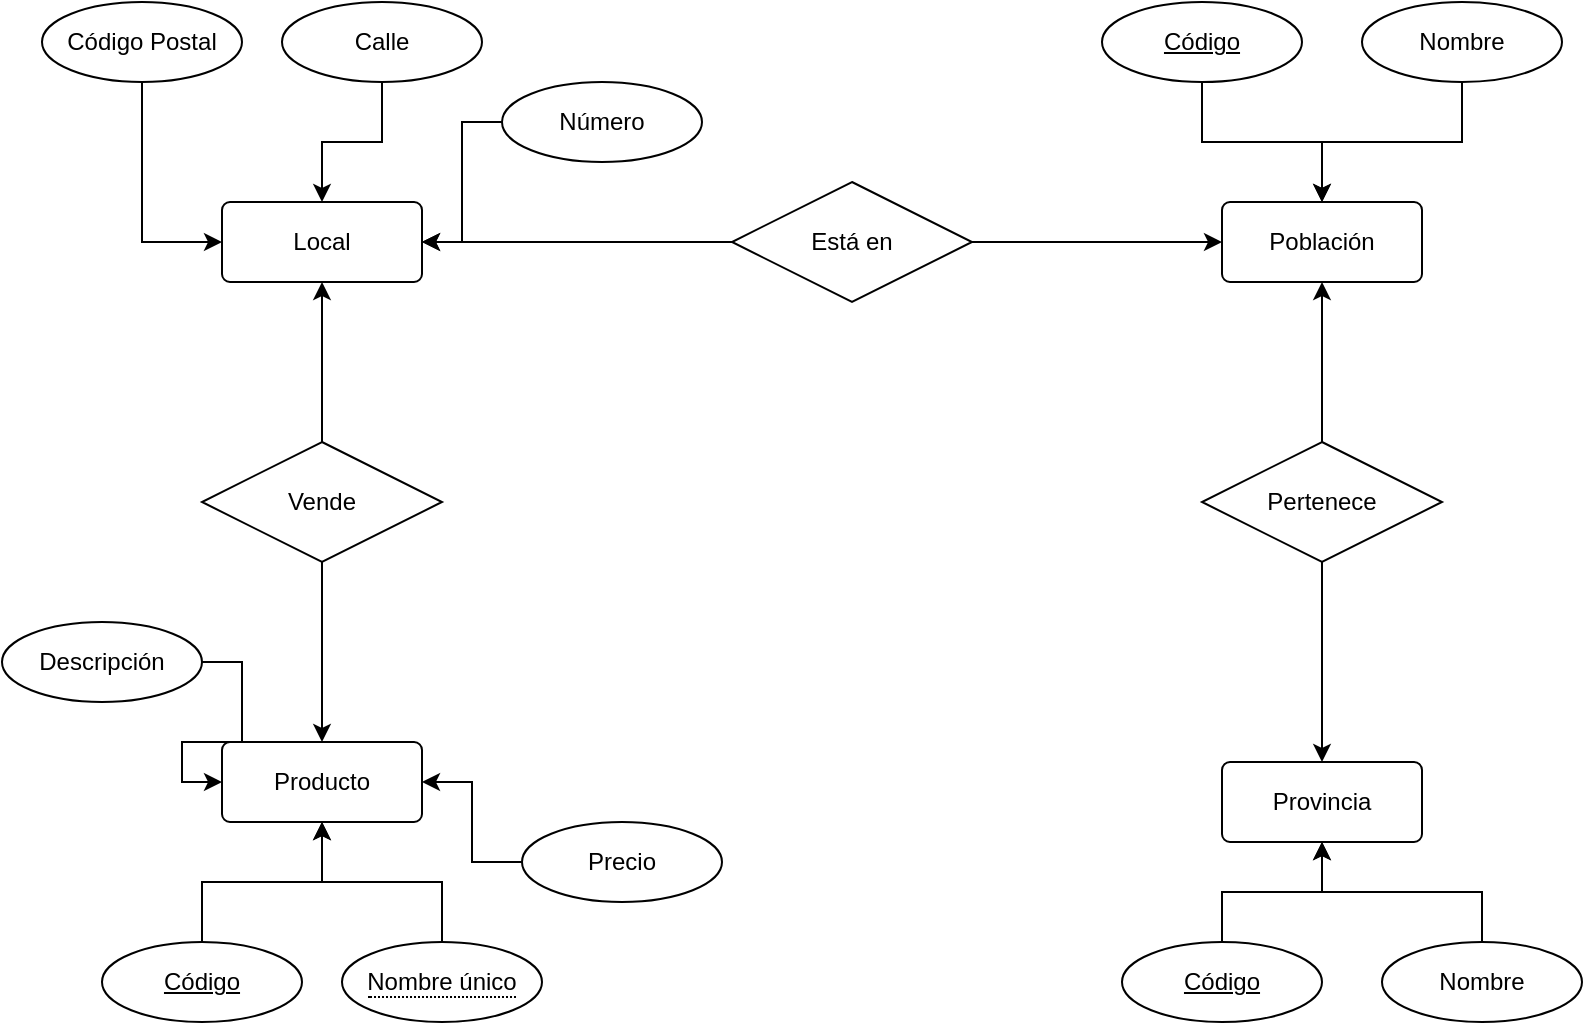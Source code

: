 <mxfile version="21.0.6" type="github">
  <diagram id="R2lEEEUBdFMjLlhIrx00" name="Page-1">
    <mxGraphModel dx="1009" dy="573" grid="1" gridSize="10" guides="1" tooltips="1" connect="1" arrows="1" fold="1" page="1" pageScale="1" pageWidth="850" pageHeight="1100" math="0" shadow="0" extFonts="Permanent Marker^https://fonts.googleapis.com/css?family=Permanent+Marker">
      <root>
        <mxCell id="0" />
        <mxCell id="1" parent="0" />
        <mxCell id="BFUpjknhKFyAoYs9LPXP-1" value="Local" style="rounded=1;arcSize=10;whiteSpace=wrap;html=1;align=center;" vertex="1" parent="1">
          <mxGeometry x="110" y="110" width="100" height="40" as="geometry" />
        </mxCell>
        <mxCell id="BFUpjknhKFyAoYs9LPXP-4" value="" style="edgeStyle=orthogonalEdgeStyle;rounded=0;orthogonalLoop=1;jettySize=auto;html=1;" edge="1" parent="1" source="BFUpjknhKFyAoYs9LPXP-3" target="BFUpjknhKFyAoYs9LPXP-1">
          <mxGeometry relative="1" as="geometry" />
        </mxCell>
        <mxCell id="BFUpjknhKFyAoYs9LPXP-25" style="edgeStyle=orthogonalEdgeStyle;rounded=0;orthogonalLoop=1;jettySize=auto;html=1;" edge="1" parent="1" source="BFUpjknhKFyAoYs9LPXP-3" target="BFUpjknhKFyAoYs9LPXP-24">
          <mxGeometry relative="1" as="geometry" />
        </mxCell>
        <mxCell id="BFUpjknhKFyAoYs9LPXP-3" value="Está en" style="shape=rhombus;perimeter=rhombusPerimeter;whiteSpace=wrap;html=1;align=center;" vertex="1" parent="1">
          <mxGeometry x="365" y="100" width="120" height="60" as="geometry" />
        </mxCell>
        <mxCell id="BFUpjknhKFyAoYs9LPXP-7" style="edgeStyle=orthogonalEdgeStyle;rounded=0;orthogonalLoop=1;jettySize=auto;html=1;entryX=0;entryY=0.5;entryDx=0;entryDy=0;" edge="1" parent="1" source="BFUpjknhKFyAoYs9LPXP-6" target="BFUpjknhKFyAoYs9LPXP-1">
          <mxGeometry relative="1" as="geometry" />
        </mxCell>
        <mxCell id="BFUpjknhKFyAoYs9LPXP-6" value="Código Postal" style="ellipse;whiteSpace=wrap;html=1;align=center;" vertex="1" parent="1">
          <mxGeometry x="20" y="10" width="100" height="40" as="geometry" />
        </mxCell>
        <mxCell id="BFUpjknhKFyAoYs9LPXP-9" value="" style="edgeStyle=orthogonalEdgeStyle;rounded=0;orthogonalLoop=1;jettySize=auto;html=1;" edge="1" parent="1" source="BFUpjknhKFyAoYs9LPXP-8" target="BFUpjknhKFyAoYs9LPXP-1">
          <mxGeometry relative="1" as="geometry" />
        </mxCell>
        <mxCell id="BFUpjknhKFyAoYs9LPXP-8" value="Calle" style="ellipse;whiteSpace=wrap;html=1;align=center;" vertex="1" parent="1">
          <mxGeometry x="140" y="10" width="100" height="40" as="geometry" />
        </mxCell>
        <mxCell id="BFUpjknhKFyAoYs9LPXP-12" style="edgeStyle=orthogonalEdgeStyle;rounded=0;orthogonalLoop=1;jettySize=auto;html=1;entryX=1;entryY=0.5;entryDx=0;entryDy=0;" edge="1" parent="1" source="BFUpjknhKFyAoYs9LPXP-10" target="BFUpjknhKFyAoYs9LPXP-1">
          <mxGeometry relative="1" as="geometry" />
        </mxCell>
        <mxCell id="BFUpjknhKFyAoYs9LPXP-10" value="Número" style="ellipse;whiteSpace=wrap;html=1;align=center;" vertex="1" parent="1">
          <mxGeometry x="250" y="50" width="100" height="40" as="geometry" />
        </mxCell>
        <mxCell id="BFUpjknhKFyAoYs9LPXP-26" style="edgeStyle=orthogonalEdgeStyle;rounded=0;orthogonalLoop=1;jettySize=auto;html=1;entryX=0.5;entryY=0;entryDx=0;entryDy=0;" edge="1" parent="1" source="BFUpjknhKFyAoYs9LPXP-17" target="BFUpjknhKFyAoYs9LPXP-24">
          <mxGeometry relative="1" as="geometry" />
        </mxCell>
        <mxCell id="BFUpjknhKFyAoYs9LPXP-17" value="Código" style="ellipse;whiteSpace=wrap;html=1;align=center;fontStyle=4;" vertex="1" parent="1">
          <mxGeometry x="550" y="10" width="100" height="40" as="geometry" />
        </mxCell>
        <mxCell id="BFUpjknhKFyAoYs9LPXP-27" style="edgeStyle=orthogonalEdgeStyle;rounded=0;orthogonalLoop=1;jettySize=auto;html=1;entryX=0.5;entryY=0;entryDx=0;entryDy=0;" edge="1" parent="1" source="BFUpjknhKFyAoYs9LPXP-19" target="BFUpjknhKFyAoYs9LPXP-24">
          <mxGeometry relative="1" as="geometry" />
        </mxCell>
        <mxCell id="BFUpjknhKFyAoYs9LPXP-19" value="Nombre" style="ellipse;whiteSpace=wrap;html=1;align=center;" vertex="1" parent="1">
          <mxGeometry x="680" y="10" width="100" height="40" as="geometry" />
        </mxCell>
        <mxCell id="BFUpjknhKFyAoYs9LPXP-28" style="edgeStyle=orthogonalEdgeStyle;rounded=0;orthogonalLoop=1;jettySize=auto;html=1;entryX=0.5;entryY=1;entryDx=0;entryDy=0;" edge="1" parent="1" source="BFUpjknhKFyAoYs9LPXP-22" target="BFUpjknhKFyAoYs9LPXP-24">
          <mxGeometry relative="1" as="geometry" />
        </mxCell>
        <mxCell id="BFUpjknhKFyAoYs9LPXP-30" style="edgeStyle=orthogonalEdgeStyle;rounded=0;orthogonalLoop=1;jettySize=auto;html=1;" edge="1" parent="1" source="BFUpjknhKFyAoYs9LPXP-22" target="BFUpjknhKFyAoYs9LPXP-29">
          <mxGeometry relative="1" as="geometry" />
        </mxCell>
        <mxCell id="BFUpjknhKFyAoYs9LPXP-22" value="Pertenece" style="shape=rhombus;perimeter=rhombusPerimeter;whiteSpace=wrap;html=1;align=center;" vertex="1" parent="1">
          <mxGeometry x="600" y="230" width="120" height="60" as="geometry" />
        </mxCell>
        <mxCell id="BFUpjknhKFyAoYs9LPXP-24" value="Población" style="rounded=1;arcSize=10;whiteSpace=wrap;html=1;align=center;" vertex="1" parent="1">
          <mxGeometry x="610" y="110" width="100" height="40" as="geometry" />
        </mxCell>
        <mxCell id="BFUpjknhKFyAoYs9LPXP-29" value="Provincia" style="rounded=1;arcSize=10;whiteSpace=wrap;html=1;align=center;" vertex="1" parent="1">
          <mxGeometry x="610" y="390" width="100" height="40" as="geometry" />
        </mxCell>
        <mxCell id="BFUpjknhKFyAoYs9LPXP-32" style="edgeStyle=orthogonalEdgeStyle;rounded=0;orthogonalLoop=1;jettySize=auto;html=1;entryX=0.5;entryY=1;entryDx=0;entryDy=0;" edge="1" parent="1" source="BFUpjknhKFyAoYs9LPXP-31" target="BFUpjknhKFyAoYs9LPXP-29">
          <mxGeometry relative="1" as="geometry" />
        </mxCell>
        <mxCell id="BFUpjknhKFyAoYs9LPXP-31" value="Nombre" style="ellipse;whiteSpace=wrap;html=1;align=center;" vertex="1" parent="1">
          <mxGeometry x="690" y="480" width="100" height="40" as="geometry" />
        </mxCell>
        <mxCell id="BFUpjknhKFyAoYs9LPXP-34" style="edgeStyle=orthogonalEdgeStyle;rounded=0;orthogonalLoop=1;jettySize=auto;html=1;entryX=0.5;entryY=1;entryDx=0;entryDy=0;" edge="1" parent="1" source="BFUpjknhKFyAoYs9LPXP-33" target="BFUpjknhKFyAoYs9LPXP-29">
          <mxGeometry relative="1" as="geometry" />
        </mxCell>
        <mxCell id="BFUpjknhKFyAoYs9LPXP-33" value="Código" style="ellipse;whiteSpace=wrap;html=1;align=center;fontStyle=4;" vertex="1" parent="1">
          <mxGeometry x="560" y="480" width="100" height="40" as="geometry" />
        </mxCell>
        <mxCell id="BFUpjknhKFyAoYs9LPXP-35" value="Producto" style="rounded=1;arcSize=10;whiteSpace=wrap;html=1;align=center;" vertex="1" parent="1">
          <mxGeometry x="110" y="380" width="100" height="40" as="geometry" />
        </mxCell>
        <mxCell id="BFUpjknhKFyAoYs9LPXP-37" style="edgeStyle=orthogonalEdgeStyle;rounded=0;orthogonalLoop=1;jettySize=auto;html=1;" edge="1" parent="1" source="BFUpjknhKFyAoYs9LPXP-36" target="BFUpjknhKFyAoYs9LPXP-1">
          <mxGeometry relative="1" as="geometry" />
        </mxCell>
        <mxCell id="BFUpjknhKFyAoYs9LPXP-38" style="edgeStyle=orthogonalEdgeStyle;rounded=0;orthogonalLoop=1;jettySize=auto;html=1;entryX=0.5;entryY=0;entryDx=0;entryDy=0;" edge="1" parent="1" source="BFUpjknhKFyAoYs9LPXP-36" target="BFUpjknhKFyAoYs9LPXP-35">
          <mxGeometry relative="1" as="geometry" />
        </mxCell>
        <mxCell id="BFUpjknhKFyAoYs9LPXP-36" value="Vende" style="shape=rhombus;perimeter=rhombusPerimeter;whiteSpace=wrap;html=1;align=center;" vertex="1" parent="1">
          <mxGeometry x="100" y="230" width="120" height="60" as="geometry" />
        </mxCell>
        <mxCell id="BFUpjknhKFyAoYs9LPXP-41" style="edgeStyle=orthogonalEdgeStyle;rounded=0;orthogonalLoop=1;jettySize=auto;html=1;entryX=0.5;entryY=1;entryDx=0;entryDy=0;" edge="1" parent="1" source="BFUpjknhKFyAoYs9LPXP-40" target="BFUpjknhKFyAoYs9LPXP-35">
          <mxGeometry relative="1" as="geometry" />
        </mxCell>
        <mxCell id="BFUpjknhKFyAoYs9LPXP-40" value="Código" style="ellipse;whiteSpace=wrap;html=1;align=center;fontStyle=4;" vertex="1" parent="1">
          <mxGeometry x="50" y="480" width="100" height="40" as="geometry" />
        </mxCell>
        <mxCell id="BFUpjknhKFyAoYs9LPXP-43" style="edgeStyle=orthogonalEdgeStyle;rounded=0;orthogonalLoop=1;jettySize=auto;html=1;entryX=0.5;entryY=1;entryDx=0;entryDy=0;" edge="1" parent="1" source="BFUpjknhKFyAoYs9LPXP-42" target="BFUpjknhKFyAoYs9LPXP-35">
          <mxGeometry relative="1" as="geometry" />
        </mxCell>
        <mxCell id="BFUpjknhKFyAoYs9LPXP-42" value="&lt;span style=&quot;border-bottom: 1px dotted&quot;&gt;Nombre único&lt;/span&gt;" style="ellipse;whiteSpace=wrap;html=1;align=center;" vertex="1" parent="1">
          <mxGeometry x="170" y="480" width="100" height="40" as="geometry" />
        </mxCell>
        <mxCell id="BFUpjknhKFyAoYs9LPXP-50" style="edgeStyle=orthogonalEdgeStyle;rounded=0;orthogonalLoop=1;jettySize=auto;html=1;entryX=0;entryY=0.5;entryDx=0;entryDy=0;" edge="1" parent="1" source="BFUpjknhKFyAoYs9LPXP-44" target="BFUpjknhKFyAoYs9LPXP-35">
          <mxGeometry relative="1" as="geometry" />
        </mxCell>
        <mxCell id="BFUpjknhKFyAoYs9LPXP-44" value="Descripción" style="ellipse;whiteSpace=wrap;html=1;align=center;" vertex="1" parent="1">
          <mxGeometry y="320" width="100" height="40" as="geometry" />
        </mxCell>
        <mxCell id="BFUpjknhKFyAoYs9LPXP-46" style="edgeStyle=orthogonalEdgeStyle;rounded=0;orthogonalLoop=1;jettySize=auto;html=1;entryX=1;entryY=0.5;entryDx=0;entryDy=0;" edge="1" parent="1" source="BFUpjknhKFyAoYs9LPXP-45" target="BFUpjknhKFyAoYs9LPXP-35">
          <mxGeometry relative="1" as="geometry" />
        </mxCell>
        <mxCell id="BFUpjknhKFyAoYs9LPXP-45" value="Precio" style="ellipse;whiteSpace=wrap;html=1;align=center;" vertex="1" parent="1">
          <mxGeometry x="260" y="420" width="100" height="40" as="geometry" />
        </mxCell>
      </root>
    </mxGraphModel>
  </diagram>
</mxfile>
